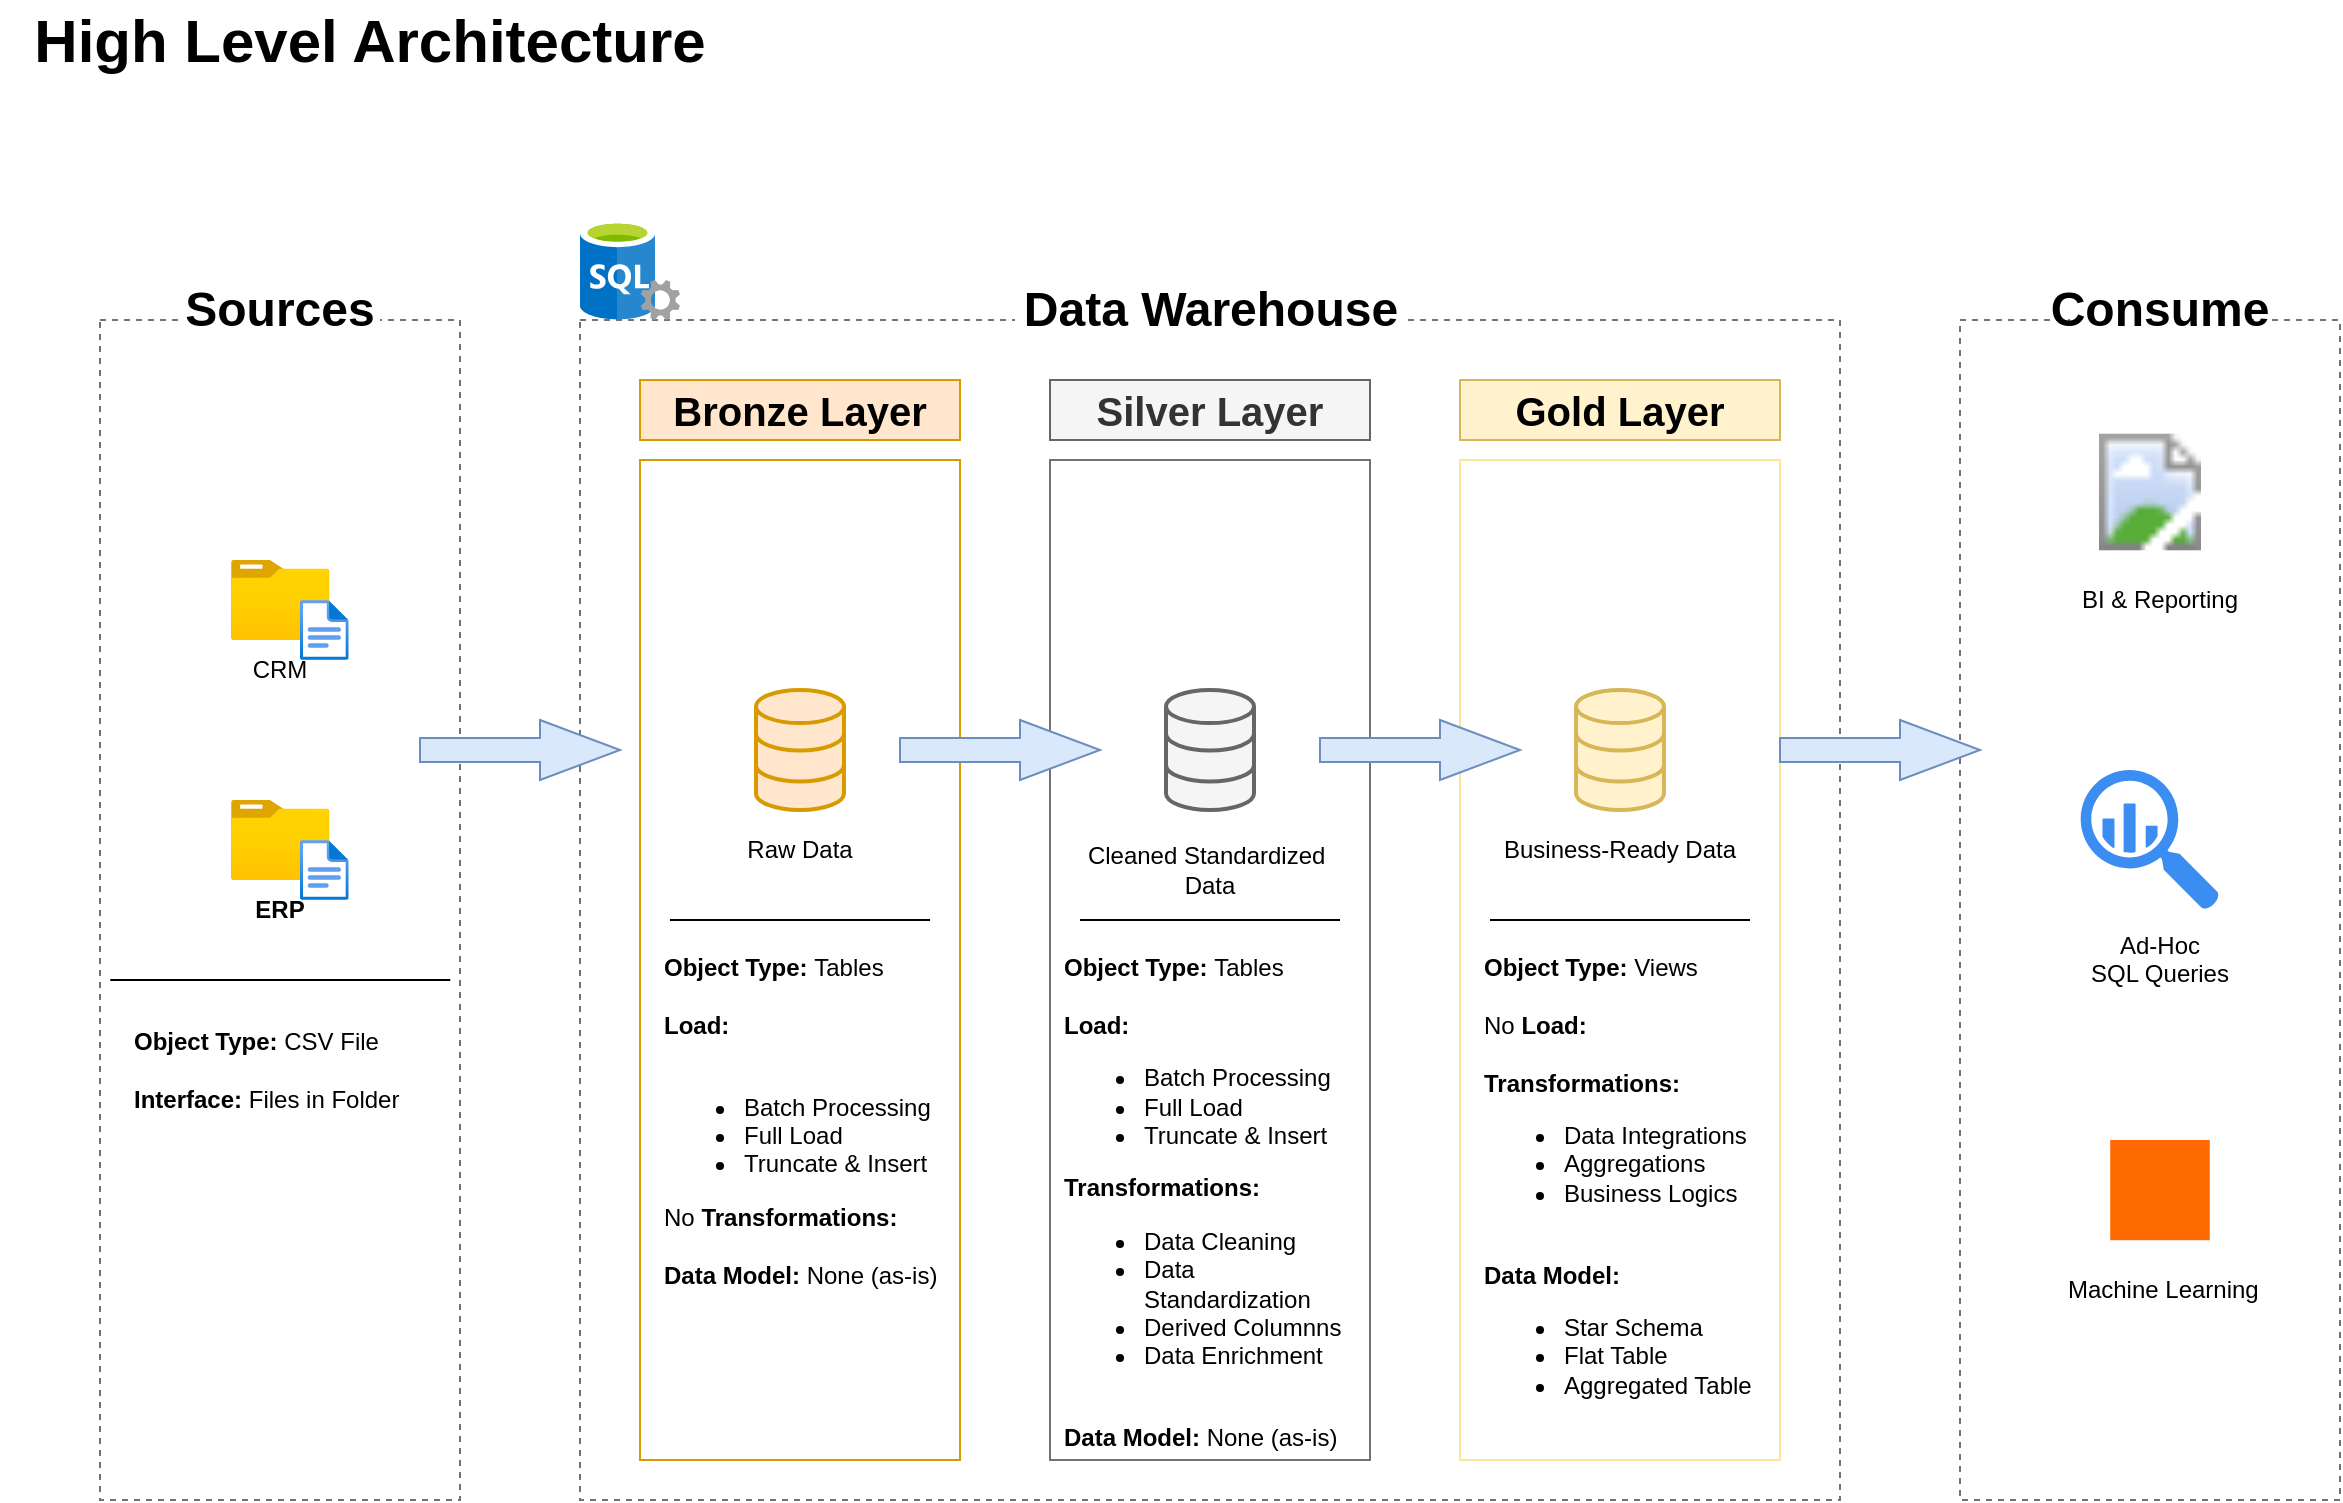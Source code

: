 <mxfile version="27.0.9">
  <diagram name="Page-1" id="OJgpqVPhE4AeG5XK7OkS">
    <mxGraphModel dx="1389" dy="835" grid="1" gridSize="10" guides="1" tooltips="1" connect="1" arrows="1" fold="1" page="1" pageScale="1" pageWidth="1920" pageHeight="1200" math="0" shadow="0">
      <root>
        <mxCell id="0" />
        <mxCell id="1" parent="0" />
        <mxCell id="AwduaEwtZV5_cRgP4oYI-1" value="" style="rounded=0;whiteSpace=wrap;html=1;fillColor=none;strokeColor=light-dark(#737373,#EDEDED);dashed=1;" vertex="1" parent="1">
          <mxGeometry x="50" y="180" width="180" height="590" as="geometry" />
        </mxCell>
        <mxCell id="AwduaEwtZV5_cRgP4oYI-2" value="&lt;font style=&quot;font-size: 30px;&quot;&gt;&lt;b style=&quot;&quot;&gt;High Level Architecture&lt;/b&gt;&lt;/font&gt;" style="text;html=1;align=center;verticalAlign=middle;whiteSpace=wrap;rounded=0;" vertex="1" parent="1">
          <mxGeometry y="20" width="370" height="40" as="geometry" />
        </mxCell>
        <mxCell id="AwduaEwtZV5_cRgP4oYI-4" style="edgeStyle=orthogonalEdgeStyle;rounded=0;orthogonalLoop=1;jettySize=auto;html=1;exitX=1;exitY=0.5;exitDx=0;exitDy=0;strokeColor=none;" edge="1" parent="1" source="AwduaEwtZV5_cRgP4oYI-8">
          <mxGeometry relative="1" as="geometry">
            <mxPoint x="610" y="330" as="targetPoint" />
          </mxGeometry>
        </mxCell>
        <mxCell id="AwduaEwtZV5_cRgP4oYI-3" value="&lt;font style=&quot;font-size: 24px;&quot;&gt;&lt;b&gt;Sources&lt;/b&gt;&lt;/font&gt;" style="text;html=1;align=center;verticalAlign=middle;whiteSpace=wrap;rounded=0;fillColor=default;" vertex="1" parent="1">
          <mxGeometry x="90" y="160" width="100" height="30" as="geometry" />
        </mxCell>
        <mxCell id="AwduaEwtZV5_cRgP4oYI-6" value="" style="rounded=0;whiteSpace=wrap;html=1;fillColor=none;strokeColor=light-dark(#737373,#EDEDED);dashed=1;" vertex="1" parent="1">
          <mxGeometry x="290" y="180" width="630" height="590" as="geometry" />
        </mxCell>
        <mxCell id="AwduaEwtZV5_cRgP4oYI-7" value="" style="rounded=0;whiteSpace=wrap;html=1;fillColor=none;strokeColor=light-dark(#737373,#EDEDED);dashed=1;" vertex="1" parent="1">
          <mxGeometry x="980" y="180" width="190" height="590" as="geometry" />
        </mxCell>
        <mxCell id="AwduaEwtZV5_cRgP4oYI-9" value="" style="edgeStyle=orthogonalEdgeStyle;rounded=0;orthogonalLoop=1;jettySize=auto;html=1;exitX=1;exitY=0.5;exitDx=0;exitDy=0;strokeColor=none;" edge="1" parent="1" source="AwduaEwtZV5_cRgP4oYI-3" target="AwduaEwtZV5_cRgP4oYI-8">
          <mxGeometry relative="1" as="geometry">
            <mxPoint x="610" y="330" as="targetPoint" />
            <mxPoint x="200" y="175" as="sourcePoint" />
          </mxGeometry>
        </mxCell>
        <mxCell id="AwduaEwtZV5_cRgP4oYI-8" value="&lt;font style=&quot;font-size: 24px;&quot;&gt;&lt;b&gt;Data Warehouse&lt;/b&gt;&lt;/font&gt;" style="text;html=1;align=center;verticalAlign=middle;whiteSpace=wrap;rounded=0;fillColor=default;" vertex="1" parent="1">
          <mxGeometry x="507.5" y="160" width="195" height="30" as="geometry" />
        </mxCell>
        <mxCell id="AwduaEwtZV5_cRgP4oYI-10" value="&lt;font style=&quot;font-size: 24px;&quot;&gt;&lt;b&gt;Consume&lt;/b&gt;&lt;/font&gt;" style="text;html=1;align=center;verticalAlign=middle;whiteSpace=wrap;rounded=0;fillColor=default;" vertex="1" parent="1">
          <mxGeometry x="1035" y="160" width="90" height="30" as="geometry" />
        </mxCell>
        <mxCell id="AwduaEwtZV5_cRgP4oYI-11" value="&lt;font style=&quot;font-size: 20px;&quot;&gt;&lt;b&gt;Bronze Layer&lt;/b&gt;&lt;/font&gt;" style="text;html=1;align=center;verticalAlign=middle;whiteSpace=wrap;rounded=0;fillColor=#ffe6cc;strokeColor=#d79b00;" vertex="1" parent="1">
          <mxGeometry x="320" y="210" width="160" height="30" as="geometry" />
        </mxCell>
        <mxCell id="AwduaEwtZV5_cRgP4oYI-12" value="&lt;font style=&quot;font-size: 20px;&quot;&gt;&lt;b&gt;Silver Layer&lt;/b&gt;&lt;/font&gt;" style="text;html=1;align=center;verticalAlign=middle;whiteSpace=wrap;rounded=0;fillColor=#F5F5F5;fontColor=#333333;strokeColor=#666666;" vertex="1" parent="1">
          <mxGeometry x="525" y="210" width="160" height="30" as="geometry" />
        </mxCell>
        <mxCell id="AwduaEwtZV5_cRgP4oYI-13" value="&lt;font style=&quot;font-size: 20px;&quot;&gt;&lt;b&gt;Gold Layer&lt;/b&gt;&lt;/font&gt;" style="text;html=1;align=center;verticalAlign=middle;whiteSpace=wrap;rounded=0;fillColor=#fff2cc;strokeColor=#d6b656;" vertex="1" parent="1">
          <mxGeometry x="730" y="210" width="160" height="30" as="geometry" />
        </mxCell>
        <mxCell id="AwduaEwtZV5_cRgP4oYI-16" value="" style="rounded=0;whiteSpace=wrap;html=1;fillColor=none;strokeColor=#d79b00;" vertex="1" parent="1">
          <mxGeometry x="320" y="250" width="160" height="500" as="geometry" />
        </mxCell>
        <mxCell id="AwduaEwtZV5_cRgP4oYI-18" value="" style="rounded=0;whiteSpace=wrap;html=1;fillColor=none;fontColor=#333333;strokeColor=light-dark(#737373,#EDEDED);" vertex="1" parent="1">
          <mxGeometry x="525" y="250" width="160" height="500" as="geometry" />
        </mxCell>
        <mxCell id="AwduaEwtZV5_cRgP4oYI-19" value="" style="rounded=0;whiteSpace=wrap;html=1;fillColor=none;strokeColor=#FFE599;" vertex="1" parent="1">
          <mxGeometry x="730" y="250" width="160" height="500" as="geometry" />
        </mxCell>
        <mxCell id="AwduaEwtZV5_cRgP4oYI-20" value="" style="image;aspect=fixed;html=1;points=[];align=center;fontSize=12;image=img/lib/azure2/general/Folder_Blank.svg;" vertex="1" parent="1">
          <mxGeometry x="115.5" y="300" width="49.28" height="40" as="geometry" />
        </mxCell>
        <mxCell id="AwduaEwtZV5_cRgP4oYI-21" value="" style="image;aspect=fixed;html=1;points=[];align=center;fontSize=12;image=img/lib/azure2/general/File.svg;" vertex="1" parent="1">
          <mxGeometry x="150" y="320" width="24.35" height="30" as="geometry" />
        </mxCell>
        <mxCell id="AwduaEwtZV5_cRgP4oYI-26" value="" style="image;aspect=fixed;html=1;points=[];align=center;fontSize=12;image=img/lib/azure2/general/Folder_Blank.svg;" vertex="1" parent="1">
          <mxGeometry x="115.5" y="420" width="49.28" height="40" as="geometry" />
        </mxCell>
        <mxCell id="AwduaEwtZV5_cRgP4oYI-27" value="" style="image;aspect=fixed;html=1;points=[];align=center;fontSize=12;image=img/lib/azure2/general/File.svg;" vertex="1" parent="1">
          <mxGeometry x="150" y="440" width="24.35" height="30" as="geometry" />
        </mxCell>
        <mxCell id="AwduaEwtZV5_cRgP4oYI-28" value="CRM" style="text;html=1;align=center;verticalAlign=middle;whiteSpace=wrap;rounded=0;" vertex="1" parent="1">
          <mxGeometry x="110.14" y="340" width="60" height="30" as="geometry" />
        </mxCell>
        <mxCell id="AwduaEwtZV5_cRgP4oYI-29" value="&lt;b&gt;ERP&lt;/b&gt;" style="text;html=1;align=center;verticalAlign=middle;whiteSpace=wrap;rounded=0;" vertex="1" parent="1">
          <mxGeometry x="110.14" y="460" width="60" height="30" as="geometry" />
        </mxCell>
        <mxCell id="AwduaEwtZV5_cRgP4oYI-31" value="" style="endArrow=none;html=1;rounded=0;" edge="1" parent="1">
          <mxGeometry width="50" height="50" relative="1" as="geometry">
            <mxPoint x="55.14" y="510" as="sourcePoint" />
            <mxPoint x="225.14" y="510" as="targetPoint" />
          </mxGeometry>
        </mxCell>
        <mxCell id="AwduaEwtZV5_cRgP4oYI-35" value="&lt;b&gt;Object Type: &lt;/b&gt;CSV File&lt;b&gt;&amp;nbsp;&lt;/b&gt;&lt;div&gt;&lt;b&gt;&lt;br&gt;&lt;/b&gt;&lt;div&gt;&lt;b&gt;Interface: &lt;/b&gt;Files in Folder&lt;/div&gt;&lt;/div&gt;" style="text;html=1;align=left;verticalAlign=middle;whiteSpace=wrap;rounded=0;spacingTop=0;spacingBottom=0;spacing=2;" vertex="1" parent="1">
          <mxGeometry x="65.14" y="530" width="150" height="50" as="geometry" />
        </mxCell>
        <mxCell id="AwduaEwtZV5_cRgP4oYI-36" value="" style="html=1;verticalLabelPosition=bottom;align=center;labelBackgroundColor=#ffffff;verticalAlign=top;strokeWidth=2;strokeColor=#d79b00;shadow=0;dashed=0;shape=mxgraph.ios7.icons.data;fillColor=#ffe6cc;" vertex="1" parent="1">
          <mxGeometry x="378" y="365" width="44" height="60" as="geometry" />
        </mxCell>
        <mxCell id="AwduaEwtZV5_cRgP4oYI-40" value="" style="html=1;verticalLabelPosition=bottom;align=center;labelBackgroundColor=#ffffff;verticalAlign=top;strokeWidth=2;strokeColor=#666666;shadow=0;dashed=0;shape=mxgraph.ios7.icons.data;fillColor=#f5f5f5;fontColor=#333333;" vertex="1" parent="1">
          <mxGeometry x="583" y="365" width="44" height="60" as="geometry" />
        </mxCell>
        <mxCell id="AwduaEwtZV5_cRgP4oYI-41" value="" style="html=1;verticalLabelPosition=bottom;align=center;labelBackgroundColor=#ffffff;verticalAlign=top;strokeWidth=2;strokeColor=#d6b656;shadow=0;dashed=0;shape=mxgraph.ios7.icons.data;fillColor=#fff2cc;" vertex="1" parent="1">
          <mxGeometry x="788" y="365" width="44" height="60" as="geometry" />
        </mxCell>
        <mxCell id="AwduaEwtZV5_cRgP4oYI-46" value="" style="html=1;shadow=0;dashed=0;align=center;verticalAlign=middle;shape=mxgraph.arrows2.arrow;dy=0.6;dx=40;notch=0;fillColor=#dae8fc;strokeColor=#6c8ebf;" vertex="1" parent="1">
          <mxGeometry x="210" y="380" width="100" height="30" as="geometry" />
        </mxCell>
        <mxCell id="AwduaEwtZV5_cRgP4oYI-48" value="" style="html=1;shadow=0;dashed=0;align=center;verticalAlign=middle;shape=mxgraph.arrows2.arrow;dy=0.6;dx=40;notch=0;fillColor=#dae8fc;strokeColor=#6c8ebf;" vertex="1" parent="1">
          <mxGeometry x="660" y="380" width="100" height="30" as="geometry" />
        </mxCell>
        <mxCell id="AwduaEwtZV5_cRgP4oYI-50" value="" style="html=1;shadow=0;dashed=0;align=center;verticalAlign=middle;shape=mxgraph.arrows2.arrow;dy=0.6;dx=40;notch=0;fillColor=#dae8fc;strokeColor=#6c8ebf;" vertex="1" parent="1">
          <mxGeometry x="450" y="380" width="100" height="30" as="geometry" />
        </mxCell>
        <mxCell id="AwduaEwtZV5_cRgP4oYI-51" value="" style="html=1;shadow=0;dashed=0;align=center;verticalAlign=middle;shape=mxgraph.arrows2.arrow;dy=0.6;dx=40;notch=0;fillColor=#dae8fc;strokeColor=#6c8ebf;" vertex="1" parent="1">
          <mxGeometry x="890" y="380" width="100" height="30" as="geometry" />
        </mxCell>
        <mxCell id="AwduaEwtZV5_cRgP4oYI-52" value="Raw Data" style="text;html=1;align=center;verticalAlign=middle;whiteSpace=wrap;rounded=0;" vertex="1" parent="1">
          <mxGeometry x="370" y="430" width="60" height="30" as="geometry" />
        </mxCell>
        <mxCell id="AwduaEwtZV5_cRgP4oYI-53" value="&lt;font&gt;Cleaned Standardized&lt;span style=&quot;background-color: transparent; color: light-dark(rgb(0, 0, 0), rgb(255, 255, 255));&quot;&gt;&amp;nbsp;&lt;/span&gt;&lt;/font&gt;&lt;div&gt;&lt;font&gt;&lt;span style=&quot;background-color: transparent; color: light-dark(rgb(0, 0, 0), rgb(255, 255, 255));&quot;&gt;Data&lt;/span&gt;&lt;/font&gt;&lt;/div&gt;" style="text;html=1;align=center;verticalAlign=middle;whiteSpace=wrap;rounded=0;" vertex="1" parent="1">
          <mxGeometry x="540" y="430" width="130" height="50" as="geometry" />
        </mxCell>
        <mxCell id="AwduaEwtZV5_cRgP4oYI-54" value="Business-Ready Data" style="text;html=1;align=center;verticalAlign=middle;whiteSpace=wrap;rounded=0;" vertex="1" parent="1">
          <mxGeometry x="745" y="430" width="130" height="30" as="geometry" />
        </mxCell>
        <mxCell id="AwduaEwtZV5_cRgP4oYI-55" value="" style="endArrow=none;html=1;rounded=0;" edge="1" parent="1">
          <mxGeometry width="50" height="50" relative="1" as="geometry">
            <mxPoint x="335" y="480" as="sourcePoint" />
            <mxPoint x="465" y="480" as="targetPoint" />
          </mxGeometry>
        </mxCell>
        <mxCell id="AwduaEwtZV5_cRgP4oYI-56" value="" style="endArrow=none;html=1;rounded=0;" edge="1" parent="1">
          <mxGeometry width="50" height="50" relative="1" as="geometry">
            <mxPoint x="540" y="480" as="sourcePoint" />
            <mxPoint x="670" y="480" as="targetPoint" />
          </mxGeometry>
        </mxCell>
        <mxCell id="AwduaEwtZV5_cRgP4oYI-57" value="" style="endArrow=none;html=1;rounded=0;" edge="1" parent="1">
          <mxGeometry width="50" height="50" relative="1" as="geometry">
            <mxPoint x="745" y="480" as="sourcePoint" />
            <mxPoint x="875" y="480" as="targetPoint" />
          </mxGeometry>
        </mxCell>
        <mxCell id="AwduaEwtZV5_cRgP4oYI-58" value="&lt;b&gt;Object Type: &lt;/b&gt;Tables&lt;div&gt;&lt;br&gt;&lt;/div&gt;&lt;div&gt;&lt;b&gt;Load:&lt;/b&gt;&lt;/div&gt;&lt;div&gt;&lt;b&gt;&lt;br&gt;&lt;/b&gt;&lt;/div&gt;&lt;div&gt;&lt;ul&gt;&lt;li&gt;Batch Processing&lt;/li&gt;&lt;li&gt;Full Load&lt;/li&gt;&lt;li&gt;Truncate &amp;amp; Insert&lt;/li&gt;&lt;/ul&gt;&lt;div&gt;No&amp;nbsp;&lt;b&gt;Transformations:&lt;/b&gt;&lt;/div&gt;&lt;div&gt;&lt;b&gt;&lt;br&gt;&lt;/b&gt;&lt;/div&gt;&lt;div&gt;&lt;b&gt;Data Model: &lt;/b&gt;None (as-is)&lt;/div&gt;&lt;/div&gt;" style="text;html=1;align=left;verticalAlign=top;whiteSpace=wrap;rounded=0;spacingTop=0;spacingBottom=0;spacing=2;" vertex="1" parent="1">
          <mxGeometry x="330" y="490" width="150" height="190" as="geometry" />
        </mxCell>
        <mxCell id="AwduaEwtZV5_cRgP4oYI-59" value="&lt;b&gt;Object Type: &lt;/b&gt;Tables&lt;div&gt;&lt;br&gt;&lt;/div&gt;&lt;div&gt;&lt;b&gt;Load:&lt;/b&gt;&lt;/div&gt;&lt;div&gt;&lt;ul&gt;&lt;li&gt;Batch Processing&lt;/li&gt;&lt;li&gt;Full Load&lt;/li&gt;&lt;li&gt;Truncate &amp;amp; Insert&lt;/li&gt;&lt;/ul&gt;&lt;div&gt;&lt;b&gt;Transformations:&lt;/b&gt;&lt;/div&gt;&lt;div&gt;&lt;ul&gt;&lt;li&gt;&lt;span style=&quot;background-color: transparent; color: light-dark(rgb(0, 0, 0), rgb(255, 255, 255));&quot;&gt;Data Cleaning&lt;/span&gt;&lt;/li&gt;&lt;li&gt;Data Standardization&lt;/li&gt;&lt;li&gt;Derived Columnns&lt;/li&gt;&lt;li&gt;Data Enrichment&lt;/li&gt;&lt;/ul&gt;&lt;/div&gt;&lt;div&gt;&lt;b&gt;&lt;br&gt;&lt;/b&gt;&lt;/div&gt;&lt;div&gt;&lt;b&gt;Data Model: &lt;/b&gt;None (as-is)&lt;/div&gt;&lt;/div&gt;" style="text;html=1;align=left;verticalAlign=top;whiteSpace=wrap;rounded=0;spacingTop=0;spacingBottom=0;spacing=2;" vertex="1" parent="1">
          <mxGeometry x="530" y="490" width="152.5" height="260" as="geometry" />
        </mxCell>
        <mxCell id="AwduaEwtZV5_cRgP4oYI-60" value="&lt;b&gt;Object Type: &lt;/b&gt;Views&lt;div&gt;&lt;br&gt;&lt;div&gt;No&amp;nbsp;&lt;b&gt;Load:&lt;/b&gt;&lt;/div&gt;&lt;div&gt;&lt;b&gt;&lt;br&gt;&lt;/b&gt;&lt;/div&gt;&lt;div&gt;&lt;div&gt;&lt;b&gt;Transformations:&lt;/b&gt;&lt;/div&gt;&lt;div&gt;&lt;ul&gt;&lt;li&gt;&lt;span style=&quot;background-color: transparent; color: light-dark(rgb(0, 0, 0), rgb(255, 255, 255));&quot;&gt;Data Integrations&lt;/span&gt;&lt;/li&gt;&lt;li&gt;Aggregations&lt;/li&gt;&lt;li&gt;Business Logics&lt;/li&gt;&lt;/ul&gt;&lt;/div&gt;&lt;div&gt;&lt;b&gt;&lt;br&gt;&lt;/b&gt;&lt;/div&gt;&lt;div&gt;&lt;b&gt;Data Model:&amp;nbsp;&lt;/b&gt;&lt;/div&gt;&lt;/div&gt;&lt;/div&gt;&lt;div&gt;&lt;ul&gt;&lt;li&gt;Star Schema&lt;/li&gt;&lt;li&gt;Flat Table&lt;/li&gt;&lt;li&gt;Aggregated Table&lt;/li&gt;&lt;/ul&gt;&lt;/div&gt;" style="text;html=1;align=left;verticalAlign=top;whiteSpace=wrap;rounded=0;spacingTop=0;spacingBottom=0;spacing=2;" vertex="1" parent="1">
          <mxGeometry x="740" y="490" width="147.5" height="260" as="geometry" />
        </mxCell>
        <mxCell id="AwduaEwtZV5_cRgP4oYI-65" value="BI &amp;amp; Reporting&lt;div&gt;&lt;br&gt;&lt;/div&gt;&lt;div&gt;&lt;br&gt;&lt;/div&gt;&lt;div&gt;&lt;br&gt;&lt;/div&gt;&lt;div&gt;&lt;br&gt;&lt;/div&gt;&lt;div&gt;&lt;br&gt;&lt;/div&gt;&lt;div&gt;&lt;br&gt;&lt;/div&gt;&lt;div&gt;&lt;br&gt;&lt;/div&gt;&lt;div&gt;&lt;br&gt;&lt;/div&gt;&lt;div&gt;&lt;br&gt;&lt;/div&gt;&lt;div&gt;&lt;br&gt;&lt;/div&gt;&lt;div&gt;&lt;br&gt;&lt;/div&gt;&lt;div&gt;Ad-Hoc&lt;/div&gt;&lt;div&gt;SQL Queries&lt;/div&gt;&lt;div&gt;&lt;br&gt;&lt;/div&gt;&lt;div&gt;&lt;br&gt;&lt;/div&gt;&lt;div&gt;&lt;br&gt;&lt;/div&gt;&lt;div&gt;&lt;br&gt;&lt;/div&gt;&lt;div&gt;&lt;br&gt;&lt;/div&gt;&lt;div&gt;&lt;br&gt;&lt;/div&gt;&lt;div&gt;&lt;br&gt;&lt;/div&gt;&lt;div&gt;&lt;br&gt;&lt;/div&gt;&lt;div&gt;&lt;br&gt;&lt;/div&gt;&lt;div&gt;&lt;br&gt;&lt;/div&gt;&lt;div&gt;&amp;nbsp;Machine Learning&lt;/div&gt;" style="text;html=1;align=center;verticalAlign=top;whiteSpace=wrap;rounded=0;" vertex="1" parent="1">
          <mxGeometry x="1025" y="305.5" width="110" height="389" as="geometry" />
        </mxCell>
        <mxCell id="AwduaEwtZV5_cRgP4oYI-66" value="" style="image;sketch=0;aspect=fixed;html=1;points=[];align=center;fontSize=12;image=img/lib/mscae/SQL_Servers.svg;" vertex="1" parent="1">
          <mxGeometry x="290" y="130" width="50" height="50" as="geometry" />
        </mxCell>
        <mxCell id="AwduaEwtZV5_cRgP4oYI-67" value="" style="image;aspect=fixed;html=1;points=[];align=center;fontSize=12;image=img/lib/azure2/power_platform/PowerBI.svg;" vertex="1" parent="1">
          <mxGeometry x="1049.5" y="232" width="51" height="68" as="geometry" />
        </mxCell>
        <mxCell id="AwduaEwtZV5_cRgP4oYI-68" value="" style="sketch=0;html=1;aspect=fixed;strokeColor=none;shadow=0;fillColor=#3B8DF1;verticalAlign=top;labelPosition=center;verticalLabelPosition=bottom;shape=mxgraph.gcp2.big_query" vertex="1" parent="1">
          <mxGeometry x="1040.35" y="405" width="69.3" height="70" as="geometry" />
        </mxCell>
        <mxCell id="AwduaEwtZV5_cRgP4oYI-69" value="" style="points=[];aspect=fixed;html=1;align=center;shadow=0;dashed=0;fillColor=#FF6A00;strokeColor=none;shape=mxgraph.alibaba_cloud.machine_learning;" vertex="1" parent="1">
          <mxGeometry x="1055.1" y="590" width="49.8" height="50.1" as="geometry" />
        </mxCell>
      </root>
    </mxGraphModel>
  </diagram>
</mxfile>
